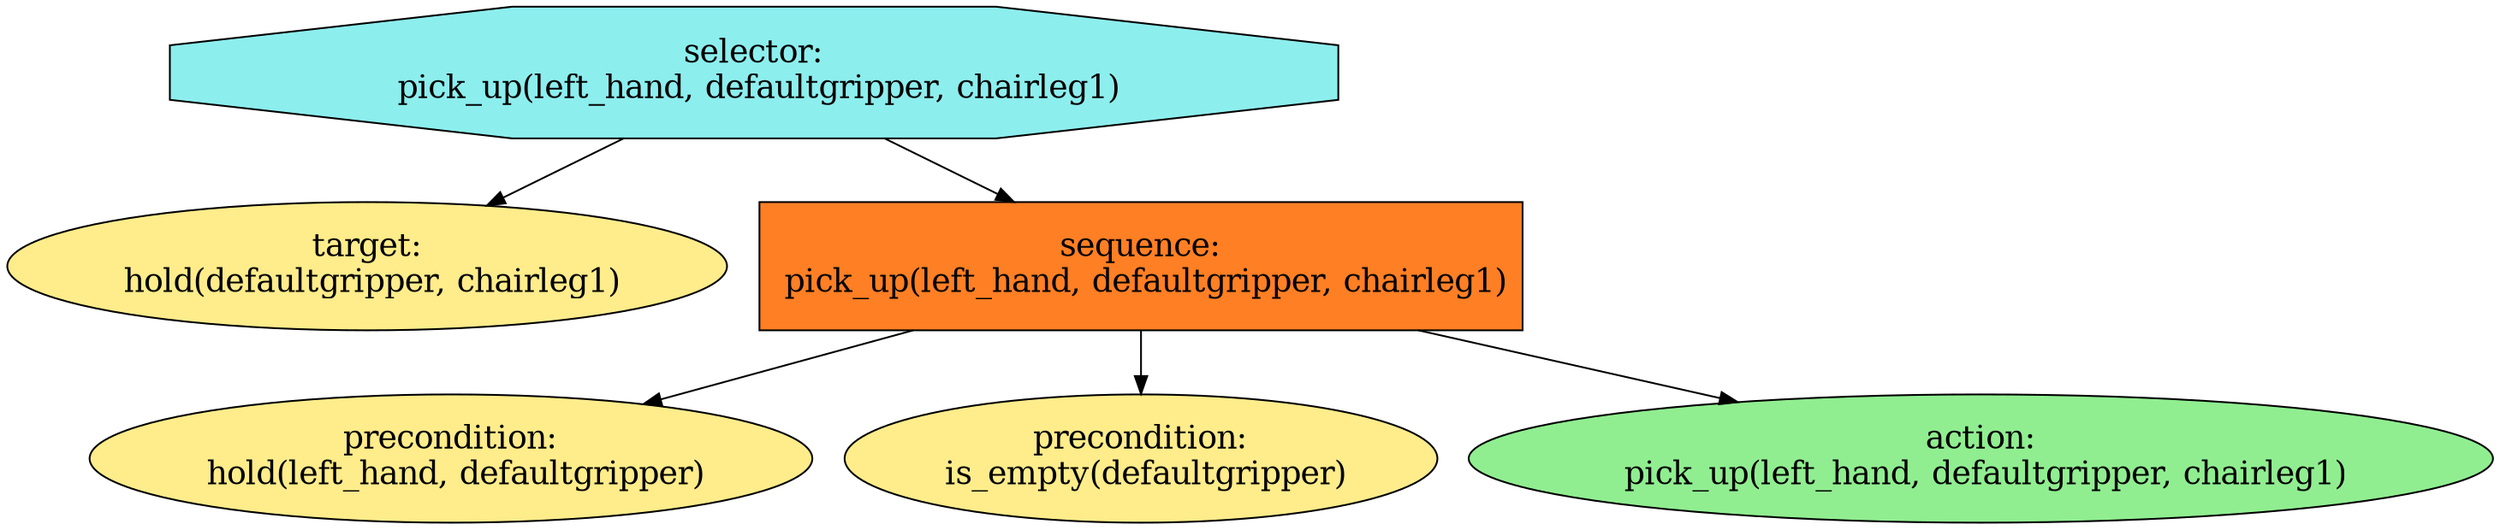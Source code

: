 digraph pastafarianism {
ordering=out;
graph [fontname="times-roman"];
node [fontname="times-roman"];
edge [fontname="times-roman"];
"selector:
 pick_up(left_hand, defaultgripper, chairleg1)" [fillcolor=darkslategray2, fontcolor=black, fontsize=18, label="selector:
 pick_up(left_hand, defaultgripper, chairleg1)", shape=octagon, style=filled];
"target:
 hold(defaultgripper, chairleg1)" [fillcolor=lightgoldenrod1, fontcolor=black, fontsize=18, height=1.0, label="target:
 hold(defaultgripper, chairleg1)", shape=ellipse, style=filled];
"selector:
 pick_up(left_hand, defaultgripper, chairleg1)" -> "target:
 hold(defaultgripper, chairleg1)";
"sequence:
 pick_up(left_hand, defaultgripper, chairleg1)" [fillcolor=chocolate1, fontcolor=black, fontsize=18, height=1.0, label="sequence:
 pick_up(left_hand, defaultgripper, chairleg1)", shape=box, style=filled];
"selector:
 pick_up(left_hand, defaultgripper, chairleg1)" -> "sequence:
 pick_up(left_hand, defaultgripper, chairleg1)";
"precondition:
 hold(left_hand, defaultgripper)" [fillcolor=lightgoldenrod1, fontcolor=black, fontsize=18, height=1.0, label="precondition:
 hold(left_hand, defaultgripper)", shape=ellipse, style=filled];
"sequence:
 pick_up(left_hand, defaultgripper, chairleg1)" -> "precondition:
 hold(left_hand, defaultgripper)";
"precondition:
 is_empty(defaultgripper)" [fillcolor=lightgoldenrod1, fontcolor=black, fontsize=18, height=1.0, label="precondition:
 is_empty(defaultgripper)", shape=ellipse, style=filled];
"sequence:
 pick_up(left_hand, defaultgripper, chairleg1)" -> "precondition:
 is_empty(defaultgripper)";
"action:
 pick_up(left_hand, defaultgripper, chairleg1)" [fillcolor=lightgreen, fontcolor=black, fontsize=18, height=1.0, label="action:
 pick_up(left_hand, defaultgripper, chairleg1)", shape=ellipse, style=filled];
"sequence:
 pick_up(left_hand, defaultgripper, chairleg1)" -> "action:
 pick_up(left_hand, defaultgripper, chairleg1)";
}

